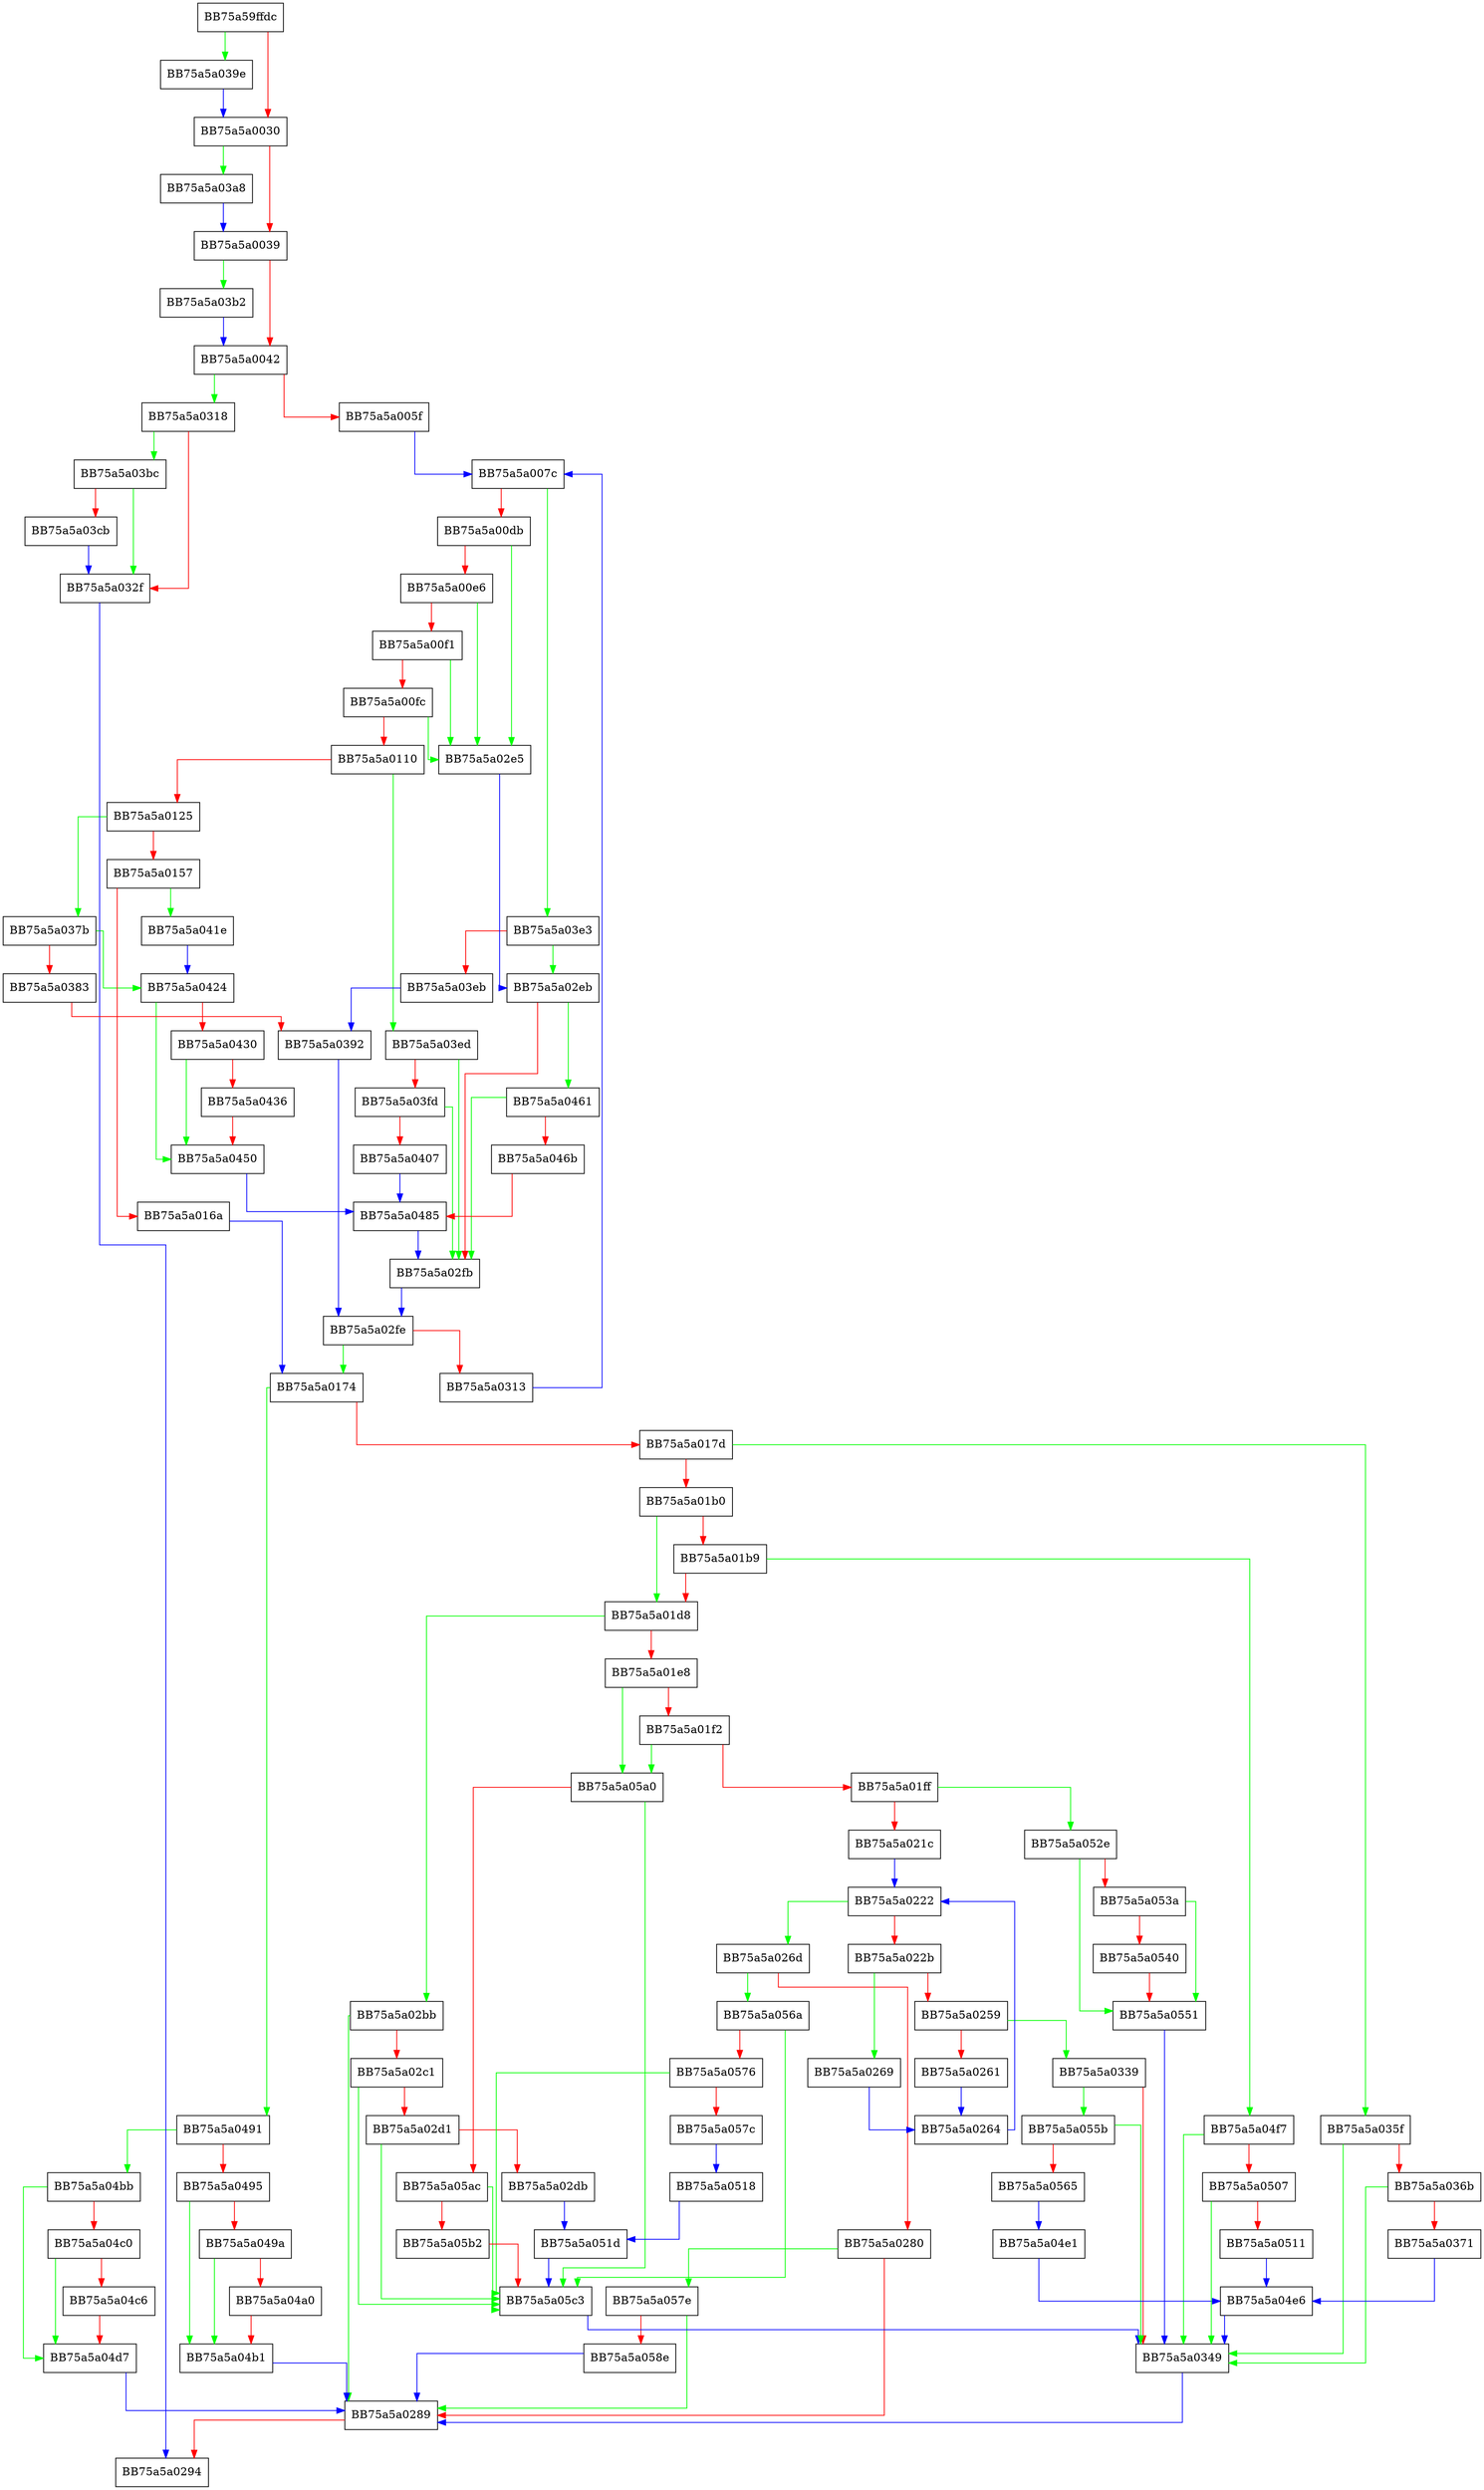 digraph DoGetPersistedResults {
  node [shape="box"];
  graph [splines=ortho];
  BB75a59ffdc -> BB75a5a039e [color="green"];
  BB75a59ffdc -> BB75a5a0030 [color="red"];
  BB75a5a0030 -> BB75a5a03a8 [color="green"];
  BB75a5a0030 -> BB75a5a0039 [color="red"];
  BB75a5a0039 -> BB75a5a03b2 [color="green"];
  BB75a5a0039 -> BB75a5a0042 [color="red"];
  BB75a5a0042 -> BB75a5a0318 [color="green"];
  BB75a5a0042 -> BB75a5a005f [color="red"];
  BB75a5a005f -> BB75a5a007c [color="blue"];
  BB75a5a007c -> BB75a5a03e3 [color="green"];
  BB75a5a007c -> BB75a5a00db [color="red"];
  BB75a5a00db -> BB75a5a02e5 [color="green"];
  BB75a5a00db -> BB75a5a00e6 [color="red"];
  BB75a5a00e6 -> BB75a5a02e5 [color="green"];
  BB75a5a00e6 -> BB75a5a00f1 [color="red"];
  BB75a5a00f1 -> BB75a5a02e5 [color="green"];
  BB75a5a00f1 -> BB75a5a00fc [color="red"];
  BB75a5a00fc -> BB75a5a02e5 [color="green"];
  BB75a5a00fc -> BB75a5a0110 [color="red"];
  BB75a5a0110 -> BB75a5a03ed [color="green"];
  BB75a5a0110 -> BB75a5a0125 [color="red"];
  BB75a5a0125 -> BB75a5a037b [color="green"];
  BB75a5a0125 -> BB75a5a0157 [color="red"];
  BB75a5a0157 -> BB75a5a041e [color="green"];
  BB75a5a0157 -> BB75a5a016a [color="red"];
  BB75a5a016a -> BB75a5a0174 [color="blue"];
  BB75a5a0174 -> BB75a5a0491 [color="green"];
  BB75a5a0174 -> BB75a5a017d [color="red"];
  BB75a5a017d -> BB75a5a035f [color="green"];
  BB75a5a017d -> BB75a5a01b0 [color="red"];
  BB75a5a01b0 -> BB75a5a01d8 [color="green"];
  BB75a5a01b0 -> BB75a5a01b9 [color="red"];
  BB75a5a01b9 -> BB75a5a04f7 [color="green"];
  BB75a5a01b9 -> BB75a5a01d8 [color="red"];
  BB75a5a01d8 -> BB75a5a02bb [color="green"];
  BB75a5a01d8 -> BB75a5a01e8 [color="red"];
  BB75a5a01e8 -> BB75a5a05a0 [color="green"];
  BB75a5a01e8 -> BB75a5a01f2 [color="red"];
  BB75a5a01f2 -> BB75a5a05a0 [color="green"];
  BB75a5a01f2 -> BB75a5a01ff [color="red"];
  BB75a5a01ff -> BB75a5a052e [color="green"];
  BB75a5a01ff -> BB75a5a021c [color="red"];
  BB75a5a021c -> BB75a5a0222 [color="blue"];
  BB75a5a0222 -> BB75a5a026d [color="green"];
  BB75a5a0222 -> BB75a5a022b [color="red"];
  BB75a5a022b -> BB75a5a0269 [color="green"];
  BB75a5a022b -> BB75a5a0259 [color="red"];
  BB75a5a0259 -> BB75a5a0339 [color="green"];
  BB75a5a0259 -> BB75a5a0261 [color="red"];
  BB75a5a0261 -> BB75a5a0264 [color="blue"];
  BB75a5a0264 -> BB75a5a0222 [color="blue"];
  BB75a5a0269 -> BB75a5a0264 [color="blue"];
  BB75a5a026d -> BB75a5a056a [color="green"];
  BB75a5a026d -> BB75a5a0280 [color="red"];
  BB75a5a0280 -> BB75a5a057e [color="green"];
  BB75a5a0280 -> BB75a5a0289 [color="red"];
  BB75a5a0289 -> BB75a5a0294 [color="red"];
  BB75a5a02bb -> BB75a5a0289 [color="green"];
  BB75a5a02bb -> BB75a5a02c1 [color="red"];
  BB75a5a02c1 -> BB75a5a05c3 [color="green"];
  BB75a5a02c1 -> BB75a5a02d1 [color="red"];
  BB75a5a02d1 -> BB75a5a05c3 [color="green"];
  BB75a5a02d1 -> BB75a5a02db [color="red"];
  BB75a5a02db -> BB75a5a051d [color="blue"];
  BB75a5a02e5 -> BB75a5a02eb [color="blue"];
  BB75a5a02eb -> BB75a5a0461 [color="green"];
  BB75a5a02eb -> BB75a5a02fb [color="red"];
  BB75a5a02fb -> BB75a5a02fe [color="blue"];
  BB75a5a02fe -> BB75a5a0174 [color="green"];
  BB75a5a02fe -> BB75a5a0313 [color="red"];
  BB75a5a0313 -> BB75a5a007c [color="blue"];
  BB75a5a0318 -> BB75a5a03bc [color="green"];
  BB75a5a0318 -> BB75a5a032f [color="red"];
  BB75a5a032f -> BB75a5a0294 [color="blue"];
  BB75a5a0339 -> BB75a5a055b [color="green"];
  BB75a5a0339 -> BB75a5a0349 [color="red"];
  BB75a5a0349 -> BB75a5a0289 [color="blue"];
  BB75a5a035f -> BB75a5a0349 [color="green"];
  BB75a5a035f -> BB75a5a036b [color="red"];
  BB75a5a036b -> BB75a5a0349 [color="green"];
  BB75a5a036b -> BB75a5a0371 [color="red"];
  BB75a5a0371 -> BB75a5a04e6 [color="blue"];
  BB75a5a037b -> BB75a5a0424 [color="green"];
  BB75a5a037b -> BB75a5a0383 [color="red"];
  BB75a5a0383 -> BB75a5a0392 [color="red"];
  BB75a5a0392 -> BB75a5a02fe [color="blue"];
  BB75a5a039e -> BB75a5a0030 [color="blue"];
  BB75a5a03a8 -> BB75a5a0039 [color="blue"];
  BB75a5a03b2 -> BB75a5a0042 [color="blue"];
  BB75a5a03bc -> BB75a5a032f [color="green"];
  BB75a5a03bc -> BB75a5a03cb [color="red"];
  BB75a5a03cb -> BB75a5a032f [color="blue"];
  BB75a5a03e3 -> BB75a5a02eb [color="green"];
  BB75a5a03e3 -> BB75a5a03eb [color="red"];
  BB75a5a03eb -> BB75a5a0392 [color="blue"];
  BB75a5a03ed -> BB75a5a02fb [color="green"];
  BB75a5a03ed -> BB75a5a03fd [color="red"];
  BB75a5a03fd -> BB75a5a02fb [color="green"];
  BB75a5a03fd -> BB75a5a0407 [color="red"];
  BB75a5a0407 -> BB75a5a0485 [color="blue"];
  BB75a5a041e -> BB75a5a0424 [color="blue"];
  BB75a5a0424 -> BB75a5a0450 [color="green"];
  BB75a5a0424 -> BB75a5a0430 [color="red"];
  BB75a5a0430 -> BB75a5a0450 [color="green"];
  BB75a5a0430 -> BB75a5a0436 [color="red"];
  BB75a5a0436 -> BB75a5a0450 [color="red"];
  BB75a5a0450 -> BB75a5a0485 [color="blue"];
  BB75a5a0461 -> BB75a5a02fb [color="green"];
  BB75a5a0461 -> BB75a5a046b [color="red"];
  BB75a5a046b -> BB75a5a0485 [color="red"];
  BB75a5a0485 -> BB75a5a02fb [color="blue"];
  BB75a5a0491 -> BB75a5a04bb [color="green"];
  BB75a5a0491 -> BB75a5a0495 [color="red"];
  BB75a5a0495 -> BB75a5a04b1 [color="green"];
  BB75a5a0495 -> BB75a5a049a [color="red"];
  BB75a5a049a -> BB75a5a04b1 [color="green"];
  BB75a5a049a -> BB75a5a04a0 [color="red"];
  BB75a5a04a0 -> BB75a5a04b1 [color="red"];
  BB75a5a04b1 -> BB75a5a0289 [color="blue"];
  BB75a5a04bb -> BB75a5a04d7 [color="green"];
  BB75a5a04bb -> BB75a5a04c0 [color="red"];
  BB75a5a04c0 -> BB75a5a04d7 [color="green"];
  BB75a5a04c0 -> BB75a5a04c6 [color="red"];
  BB75a5a04c6 -> BB75a5a04d7 [color="red"];
  BB75a5a04d7 -> BB75a5a0289 [color="blue"];
  BB75a5a04e1 -> BB75a5a04e6 [color="blue"];
  BB75a5a04e6 -> BB75a5a0349 [color="blue"];
  BB75a5a04f7 -> BB75a5a0349 [color="green"];
  BB75a5a04f7 -> BB75a5a0507 [color="red"];
  BB75a5a0507 -> BB75a5a0349 [color="green"];
  BB75a5a0507 -> BB75a5a0511 [color="red"];
  BB75a5a0511 -> BB75a5a04e6 [color="blue"];
  BB75a5a0518 -> BB75a5a051d [color="blue"];
  BB75a5a051d -> BB75a5a05c3 [color="blue"];
  BB75a5a052e -> BB75a5a0551 [color="green"];
  BB75a5a052e -> BB75a5a053a [color="red"];
  BB75a5a053a -> BB75a5a0551 [color="green"];
  BB75a5a053a -> BB75a5a0540 [color="red"];
  BB75a5a0540 -> BB75a5a0551 [color="red"];
  BB75a5a0551 -> BB75a5a0349 [color="blue"];
  BB75a5a055b -> BB75a5a0349 [color="green"];
  BB75a5a055b -> BB75a5a0565 [color="red"];
  BB75a5a0565 -> BB75a5a04e1 [color="blue"];
  BB75a5a056a -> BB75a5a05c3 [color="green"];
  BB75a5a056a -> BB75a5a0576 [color="red"];
  BB75a5a0576 -> BB75a5a05c3 [color="green"];
  BB75a5a0576 -> BB75a5a057c [color="red"];
  BB75a5a057c -> BB75a5a0518 [color="blue"];
  BB75a5a057e -> BB75a5a0289 [color="green"];
  BB75a5a057e -> BB75a5a058e [color="red"];
  BB75a5a058e -> BB75a5a0289 [color="blue"];
  BB75a5a05a0 -> BB75a5a05c3 [color="green"];
  BB75a5a05a0 -> BB75a5a05ac [color="red"];
  BB75a5a05ac -> BB75a5a05c3 [color="green"];
  BB75a5a05ac -> BB75a5a05b2 [color="red"];
  BB75a5a05b2 -> BB75a5a05c3 [color="red"];
  BB75a5a05c3 -> BB75a5a0349 [color="blue"];
}